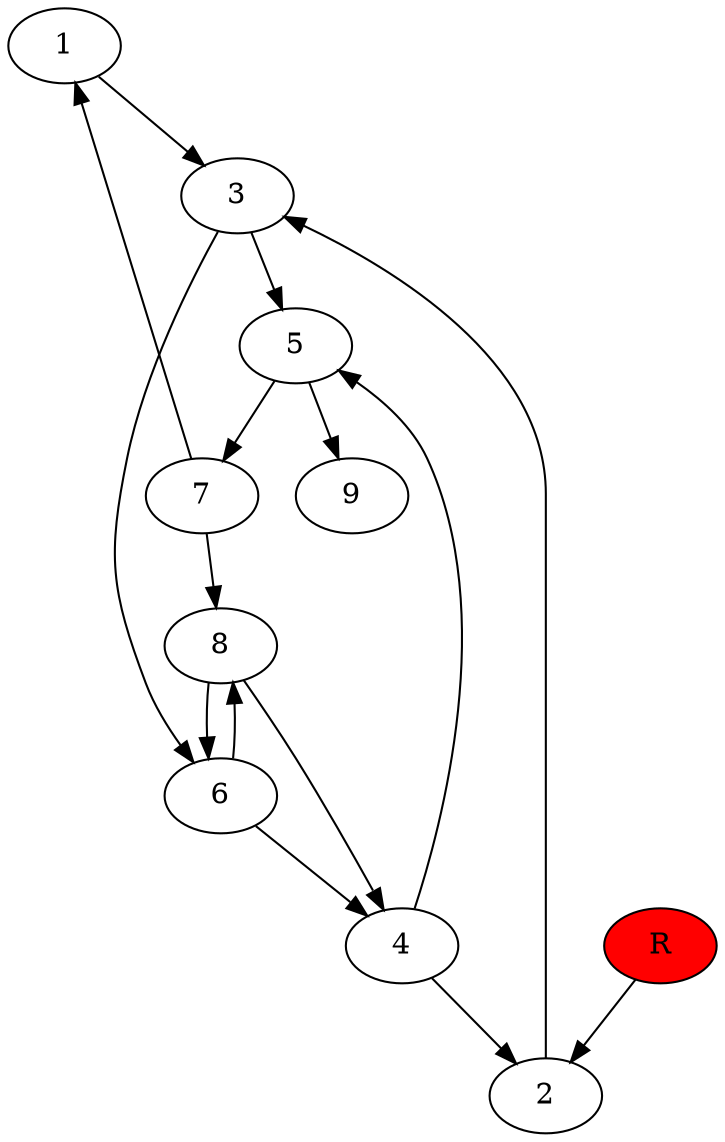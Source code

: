 digraph prb7943 {
	1
	2
	3
	4
	5
	6
	7
	8
	R [fillcolor="#ff0000" style=filled]
	1 -> 3
	2 -> 3
	3 -> 5
	3 -> 6
	4 -> 2
	4 -> 5
	5 -> 7
	5 -> 9
	6 -> 4
	6 -> 8
	7 -> 1
	7 -> 8
	8 -> 4
	8 -> 6
	R -> 2
}
